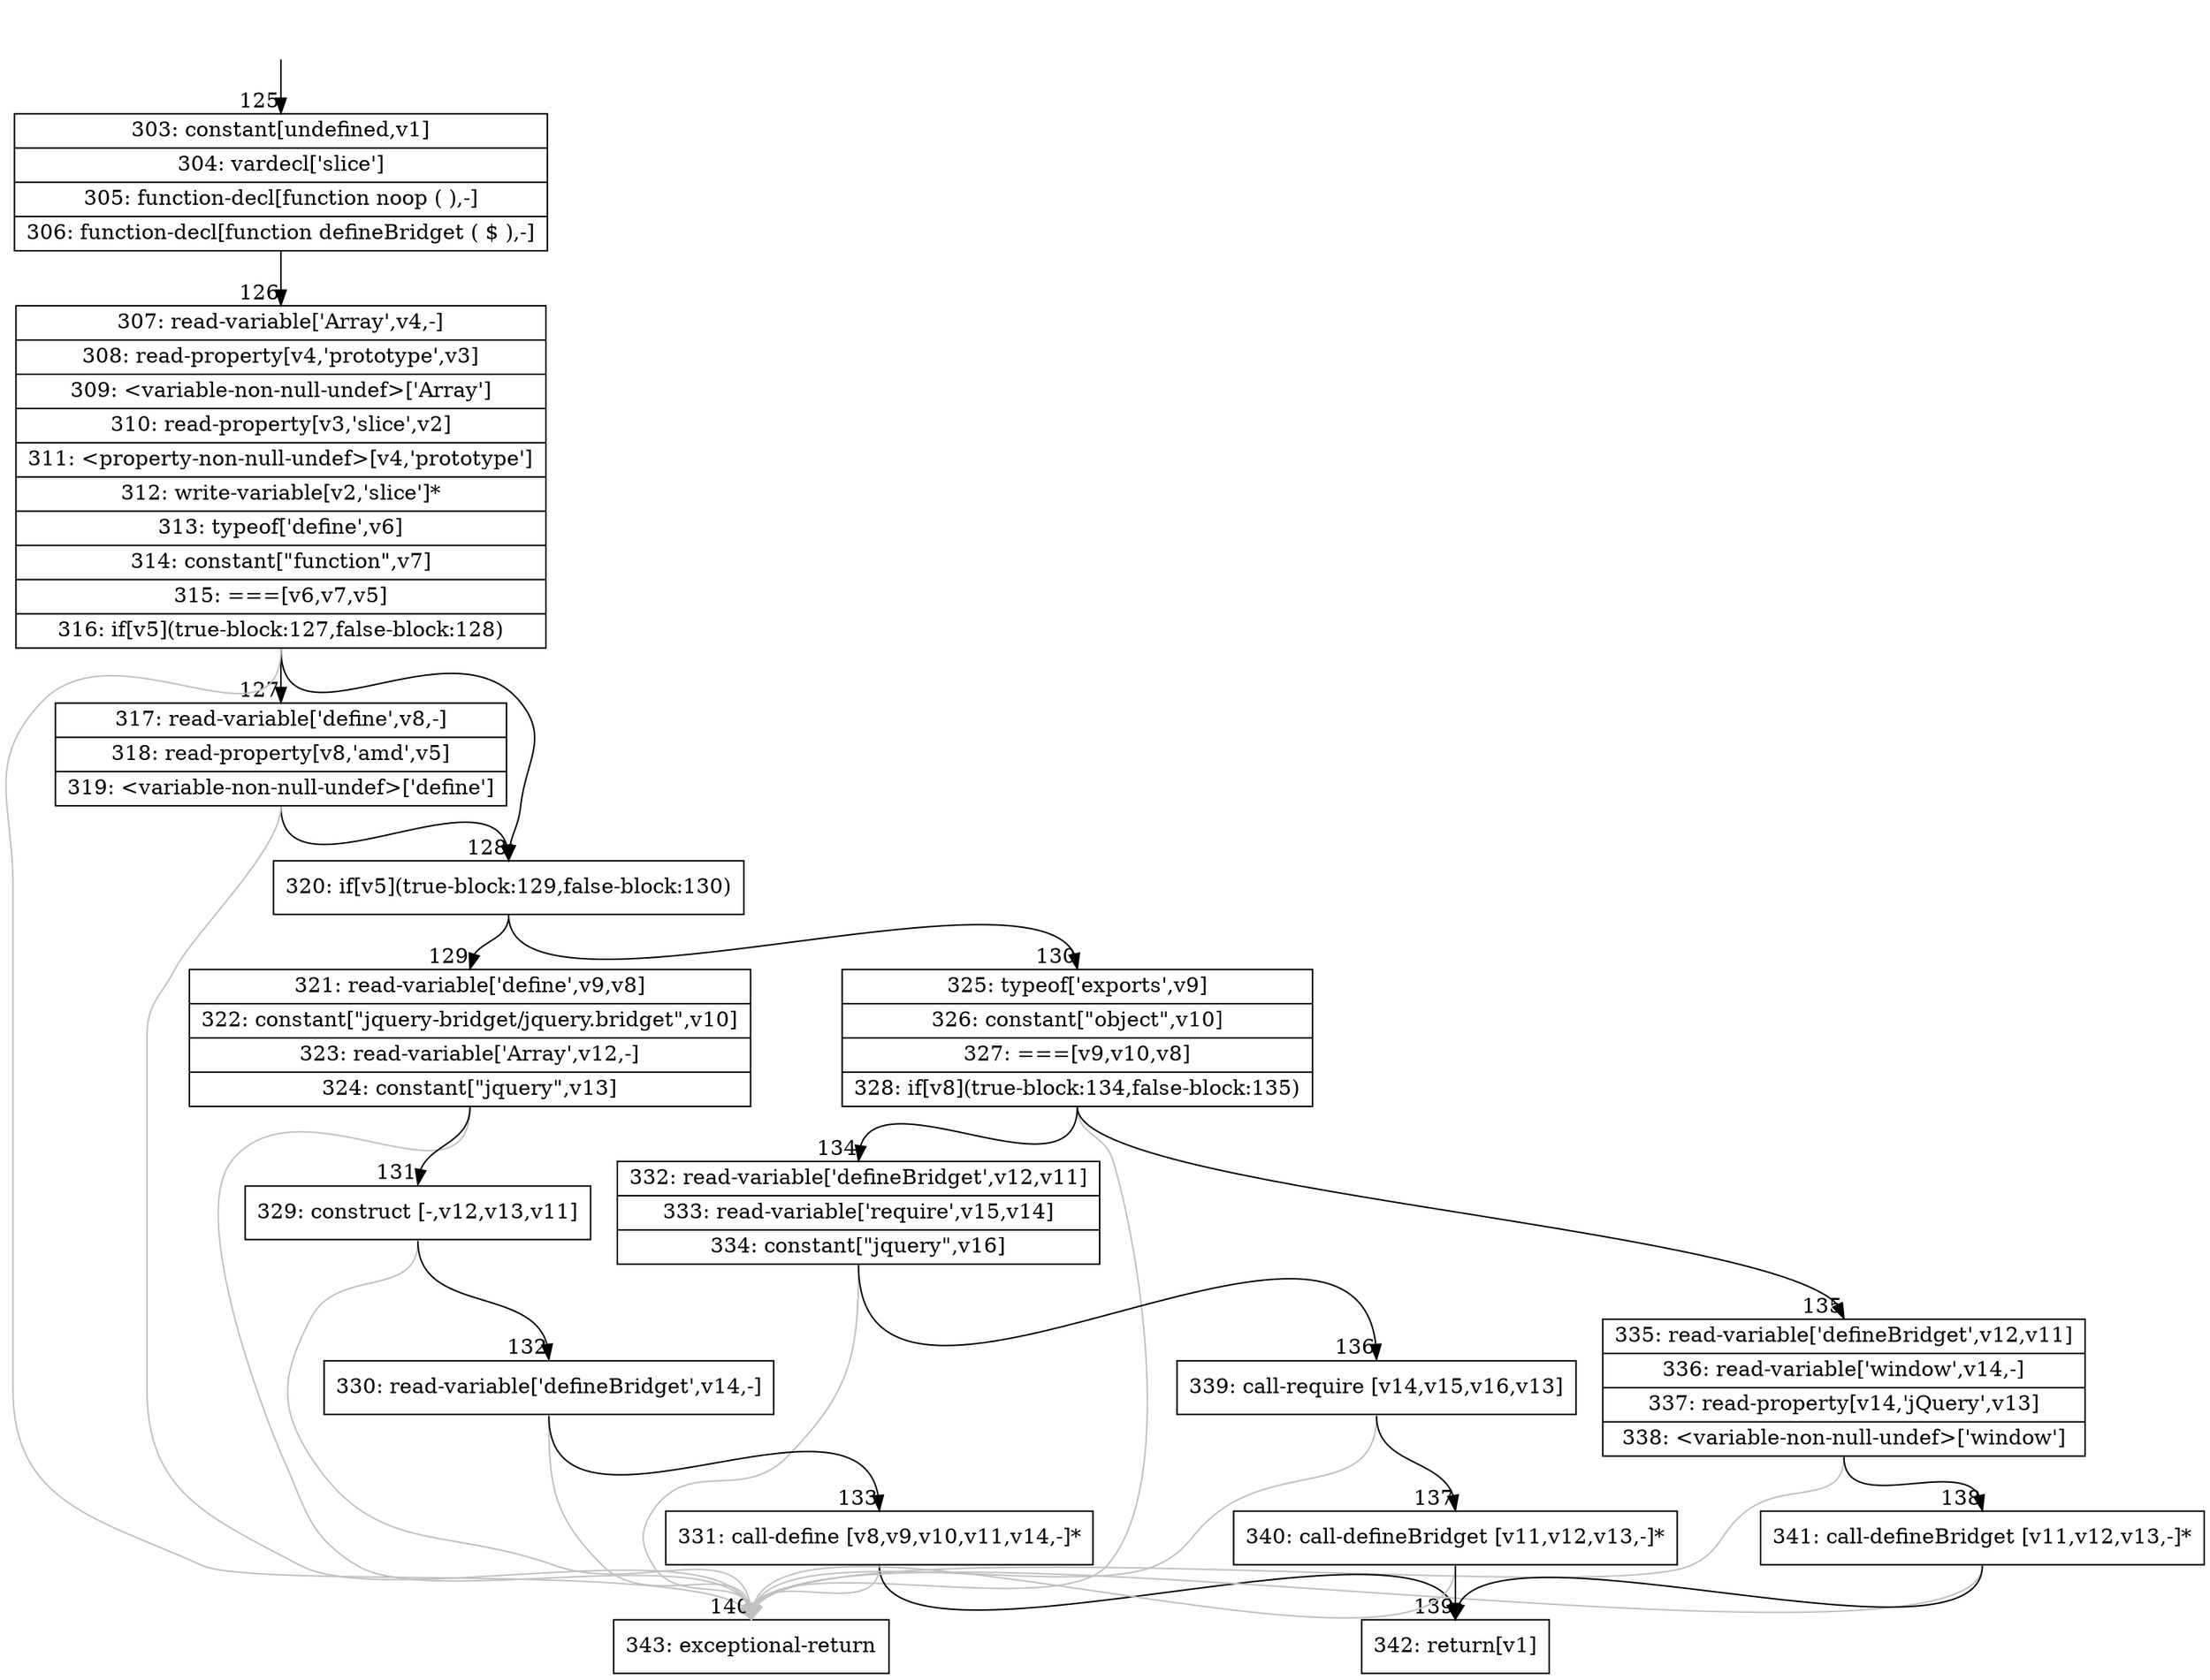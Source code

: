 digraph {
rankdir="TD"
BB_entry1[shape=none,label=""];
BB_entry1 -> BB125 [tailport=s, headport=n, headlabel="    125"]
BB125 [shape=record label="{303: constant[undefined,v1]|304: vardecl['slice']|305: function-decl[function noop ( ),-]|306: function-decl[function defineBridget ( $ ),-]}" ] 
BB125 -> BB126 [tailport=s, headport=n, headlabel="      126"]
BB126 [shape=record label="{307: read-variable['Array',v4,-]|308: read-property[v4,'prototype',v3]|309: \<variable-non-null-undef\>['Array']|310: read-property[v3,'slice',v2]|311: \<property-non-null-undef\>[v4,'prototype']|312: write-variable[v2,'slice']*|313: typeof['define',v6]|314: constant[\"function\",v7]|315: ===[v6,v7,v5]|316: if[v5](true-block:127,false-block:128)}" ] 
BB126 -> BB128 [tailport=s, headport=n, headlabel="      128"]
BB126 -> BB127 [tailport=s, headport=n, headlabel="      127"]
BB126 -> BB140 [tailport=s, headport=n, color=gray, headlabel="      140"]
BB127 [shape=record label="{317: read-variable['define',v8,-]|318: read-property[v8,'amd',v5]|319: \<variable-non-null-undef\>['define']}" ] 
BB127 -> BB128 [tailport=s, headport=n]
BB127 -> BB140 [tailport=s, headport=n, color=gray]
BB128 [shape=record label="{320: if[v5](true-block:129,false-block:130)}" ] 
BB128 -> BB129 [tailport=s, headport=n, headlabel="      129"]
BB128 -> BB130 [tailport=s, headport=n, headlabel="      130"]
BB129 [shape=record label="{321: read-variable['define',v9,v8]|322: constant[\"jquery-bridget/jquery.bridget\",v10]|323: read-variable['Array',v12,-]|324: constant[\"jquery\",v13]}" ] 
BB129 -> BB131 [tailport=s, headport=n, headlabel="      131"]
BB129 -> BB140 [tailport=s, headport=n, color=gray]
BB130 [shape=record label="{325: typeof['exports',v9]|326: constant[\"object\",v10]|327: ===[v9,v10,v8]|328: if[v8](true-block:134,false-block:135)}" ] 
BB130 -> BB134 [tailport=s, headport=n, headlabel="      134"]
BB130 -> BB135 [tailport=s, headport=n, headlabel="      135"]
BB130 -> BB140 [tailport=s, headport=n, color=gray]
BB131 [shape=record label="{329: construct [-,v12,v13,v11]}" ] 
BB131 -> BB132 [tailport=s, headport=n, headlabel="      132"]
BB131 -> BB140 [tailport=s, headport=n, color=gray]
BB132 [shape=record label="{330: read-variable['defineBridget',v14,-]}" ] 
BB132 -> BB133 [tailport=s, headport=n, headlabel="      133"]
BB132 -> BB140 [tailport=s, headport=n, color=gray]
BB133 [shape=record label="{331: call-define [v8,v9,v10,v11,v14,-]*}" ] 
BB133 -> BB139 [tailport=s, headport=n, headlabel="      139"]
BB133 -> BB140 [tailport=s, headport=n, color=gray]
BB134 [shape=record label="{332: read-variable['defineBridget',v12,v11]|333: read-variable['require',v15,v14]|334: constant[\"jquery\",v16]}" ] 
BB134 -> BB136 [tailport=s, headport=n, headlabel="      136"]
BB134 -> BB140 [tailport=s, headport=n, color=gray]
BB135 [shape=record label="{335: read-variable['defineBridget',v12,v11]|336: read-variable['window',v14,-]|337: read-property[v14,'jQuery',v13]|338: \<variable-non-null-undef\>['window']}" ] 
BB135 -> BB138 [tailport=s, headport=n, headlabel="      138"]
BB135 -> BB140 [tailport=s, headport=n, color=gray]
BB136 [shape=record label="{339: call-require [v14,v15,v16,v13]}" ] 
BB136 -> BB137 [tailport=s, headport=n, headlabel="      137"]
BB136 -> BB140 [tailport=s, headport=n, color=gray]
BB137 [shape=record label="{340: call-defineBridget [v11,v12,v13,-]*}" ] 
BB137 -> BB139 [tailport=s, headport=n]
BB137 -> BB140 [tailport=s, headport=n, color=gray]
BB138 [shape=record label="{341: call-defineBridget [v11,v12,v13,-]*}" ] 
BB138 -> BB139 [tailport=s, headport=n]
BB138 -> BB140 [tailport=s, headport=n, color=gray]
BB139 [shape=record label="{342: return[v1]}" ] 
BB140 [shape=record label="{343: exceptional-return}" ] 
//#$~ 146
}
